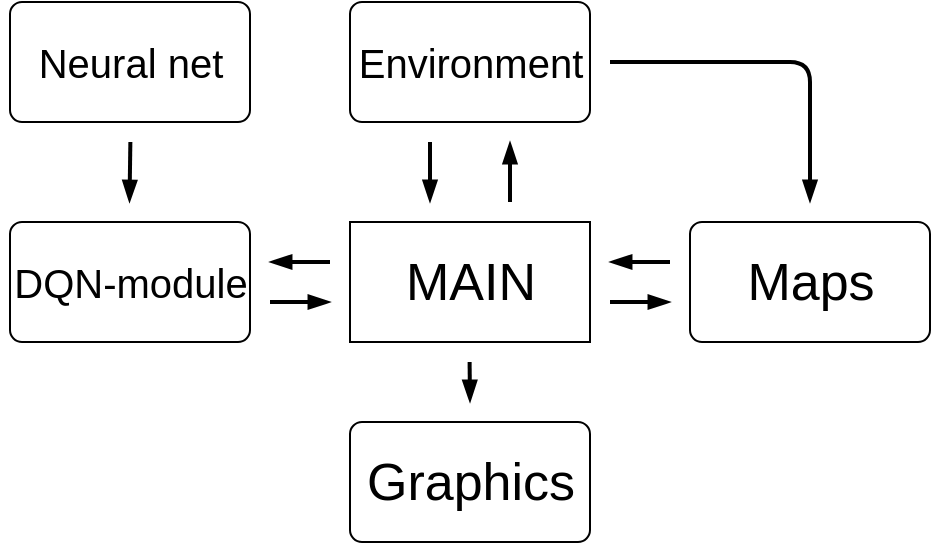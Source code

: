 <mxfile version="14.5.8" type="github">
  <diagram id="qF-c-tcpy4ReVO_NPgXi" name="Page-1">
    <mxGraphModel dx="788" dy="519" grid="1" gridSize="10" guides="1" tooltips="1" connect="1" arrows="1" fold="1" page="1" pageScale="1" pageWidth="1169" pageHeight="827" math="0" shadow="0">
      <root>
        <mxCell id="0" />
        <mxCell id="1" parent="0" />
        <mxCell id="olQdAmLFLzQm87mFBCwn-29" value="" style="rounded=1;whiteSpace=wrap;html=1;fontSize=20;arcSize=10;" vertex="1" parent="1">
          <mxGeometry x="690" y="360" width="120" height="60" as="geometry" />
        </mxCell>
        <mxCell id="olQdAmLFLzQm87mFBCwn-28" value="" style="rounded=1;whiteSpace=wrap;html=1;fontSize=20;arcSize=10;" vertex="1" parent="1">
          <mxGeometry x="520" y="250" width="120" height="60" as="geometry" />
        </mxCell>
        <mxCell id="olQdAmLFLzQm87mFBCwn-27" value="" style="rounded=1;whiteSpace=wrap;html=1;fontSize=20;arcSize=10;" vertex="1" parent="1">
          <mxGeometry x="350" y="250" width="120" height="60" as="geometry" />
        </mxCell>
        <mxCell id="olQdAmLFLzQm87mFBCwn-26" value="" style="rounded=1;whiteSpace=wrap;html=1;fontSize=20;arcSize=10;" vertex="1" parent="1">
          <mxGeometry x="350" y="360" width="120" height="60" as="geometry" />
        </mxCell>
        <mxCell id="olQdAmLFLzQm87mFBCwn-25" value="" style="rounded=1;whiteSpace=wrap;html=1;fontSize=20;arcSize=10;" vertex="1" parent="1">
          <mxGeometry x="520" y="460" width="120" height="60" as="geometry" />
        </mxCell>
        <mxCell id="olQdAmLFLzQm87mFBCwn-1" value="" style="verticalLabelPosition=bottom;verticalAlign=top;html=1;shape=card;whiteSpace=wrap;size=0;arcSize=12;" vertex="1" parent="1">
          <mxGeometry x="520" y="360" width="120" height="60" as="geometry" />
        </mxCell>
        <mxCell id="olQdAmLFLzQm87mFBCwn-2" value="MAIN" style="text;html=1;align=center;verticalAlign=middle;resizable=0;points=[];autosize=1;strokeColor=none;fontSize=26;" vertex="1" parent="1">
          <mxGeometry x="540" y="370" width="80" height="40" as="geometry" />
        </mxCell>
        <mxCell id="olQdAmLFLzQm87mFBCwn-4" value="Environment" style="text;html=1;align=center;verticalAlign=middle;resizable=0;points=[];autosize=1;strokeColor=none;fontSize=20;" vertex="1" parent="1">
          <mxGeometry x="515" y="265" width="130" height="30" as="geometry" />
        </mxCell>
        <mxCell id="olQdAmLFLzQm87mFBCwn-5" value="" style="endArrow=blockThin;html=1;fontSize=26;strokeWidth=2;endFill=1;" edge="1" parent="1">
          <mxGeometry width="50" height="50" relative="1" as="geometry">
            <mxPoint x="600" y="350" as="sourcePoint" />
            <mxPoint x="600" y="320" as="targetPoint" />
          </mxGeometry>
        </mxCell>
        <mxCell id="olQdAmLFLzQm87mFBCwn-6" value="" style="endArrow=blockThin;html=1;fontSize=26;strokeWidth=2;endFill=1;" edge="1" parent="1">
          <mxGeometry width="50" height="50" relative="1" as="geometry">
            <mxPoint x="560" y="320" as="sourcePoint" />
            <mxPoint x="560" y="350" as="targetPoint" />
          </mxGeometry>
        </mxCell>
        <mxCell id="olQdAmLFLzQm87mFBCwn-8" value="" style="endArrow=blockThin;html=1;fontSize=26;strokeWidth=2;endFill=1;" edge="1" parent="1">
          <mxGeometry width="50" height="50" relative="1" as="geometry">
            <mxPoint x="510" y="380" as="sourcePoint" />
            <mxPoint x="480" y="380" as="targetPoint" />
          </mxGeometry>
        </mxCell>
        <mxCell id="olQdAmLFLzQm87mFBCwn-9" value="" style="endArrow=blockThin;html=1;fontSize=26;strokeWidth=2;endFill=1;" edge="1" parent="1">
          <mxGeometry width="50" height="50" relative="1" as="geometry">
            <mxPoint x="480" y="400" as="sourcePoint" />
            <mxPoint x="510" y="400" as="targetPoint" />
            <Array as="points" />
          </mxGeometry>
        </mxCell>
        <mxCell id="olQdAmLFLzQm87mFBCwn-10" value="DQN-module" style="text;html=1;align=center;verticalAlign=middle;resizable=0;points=[];autosize=1;strokeColor=none;fontSize=20;" vertex="1" parent="1">
          <mxGeometry x="345" y="375" width="130" height="30" as="geometry" />
        </mxCell>
        <mxCell id="olQdAmLFLzQm87mFBCwn-12" value="" style="endArrow=blockThin;html=1;fontSize=26;strokeWidth=2;endFill=1;" edge="1" parent="1">
          <mxGeometry width="50" height="50" relative="1" as="geometry">
            <mxPoint x="410.18" y="320" as="sourcePoint" />
            <mxPoint x="409.76" y="350" as="targetPoint" />
            <Array as="points" />
          </mxGeometry>
        </mxCell>
        <mxCell id="olQdAmLFLzQm87mFBCwn-13" value="Neural net" style="text;html=1;align=center;verticalAlign=middle;resizable=0;points=[];autosize=1;strokeColor=none;fontSize=20;" vertex="1" parent="1">
          <mxGeometry x="355" y="265" width="110" height="30" as="geometry" />
        </mxCell>
        <mxCell id="olQdAmLFLzQm87mFBCwn-15" value="Maps" style="text;html=1;align=center;verticalAlign=middle;resizable=0;points=[];autosize=1;strokeColor=none;fontSize=26;" vertex="1" parent="1">
          <mxGeometry x="710" y="370" width="80" height="40" as="geometry" />
        </mxCell>
        <mxCell id="olQdAmLFLzQm87mFBCwn-19" value="" style="endArrow=blockThin;html=1;fontSize=26;strokeWidth=2;endFill=1;jumpSize=6;" edge="1" parent="1">
          <mxGeometry width="50" height="50" relative="1" as="geometry">
            <mxPoint x="650" y="280" as="sourcePoint" />
            <mxPoint x="750" y="350" as="targetPoint" />
            <Array as="points">
              <mxPoint x="750" y="280" />
            </Array>
          </mxGeometry>
        </mxCell>
        <mxCell id="olQdAmLFLzQm87mFBCwn-21" value="Graphics" style="text;html=1;align=center;verticalAlign=middle;resizable=0;points=[];autosize=1;strokeColor=none;fontSize=26;" vertex="1" parent="1">
          <mxGeometry x="520" y="470" width="120" height="40" as="geometry" />
        </mxCell>
        <mxCell id="olQdAmLFLzQm87mFBCwn-22" value="" style="endArrow=blockThin;html=1;fontSize=26;strokeWidth=2;endFill=1;" edge="1" parent="1">
          <mxGeometry width="50" height="50" relative="1" as="geometry">
            <mxPoint x="579.8" y="430" as="sourcePoint" />
            <mxPoint x="580" y="450" as="targetPoint" />
          </mxGeometry>
        </mxCell>
        <mxCell id="olQdAmLFLzQm87mFBCwn-23" value="" style="endArrow=blockThin;html=1;fontSize=26;strokeWidth=2;endFill=1;" edge="1" parent="1">
          <mxGeometry width="50" height="50" relative="1" as="geometry">
            <mxPoint x="680" y="380" as="sourcePoint" />
            <mxPoint x="650" y="380" as="targetPoint" />
          </mxGeometry>
        </mxCell>
        <mxCell id="olQdAmLFLzQm87mFBCwn-24" value="" style="endArrow=blockThin;html=1;fontSize=26;strokeWidth=2;endFill=1;" edge="1" parent="1">
          <mxGeometry width="50" height="50" relative="1" as="geometry">
            <mxPoint x="650" y="400" as="sourcePoint" />
            <mxPoint x="680" y="400" as="targetPoint" />
          </mxGeometry>
        </mxCell>
      </root>
    </mxGraphModel>
  </diagram>
</mxfile>
